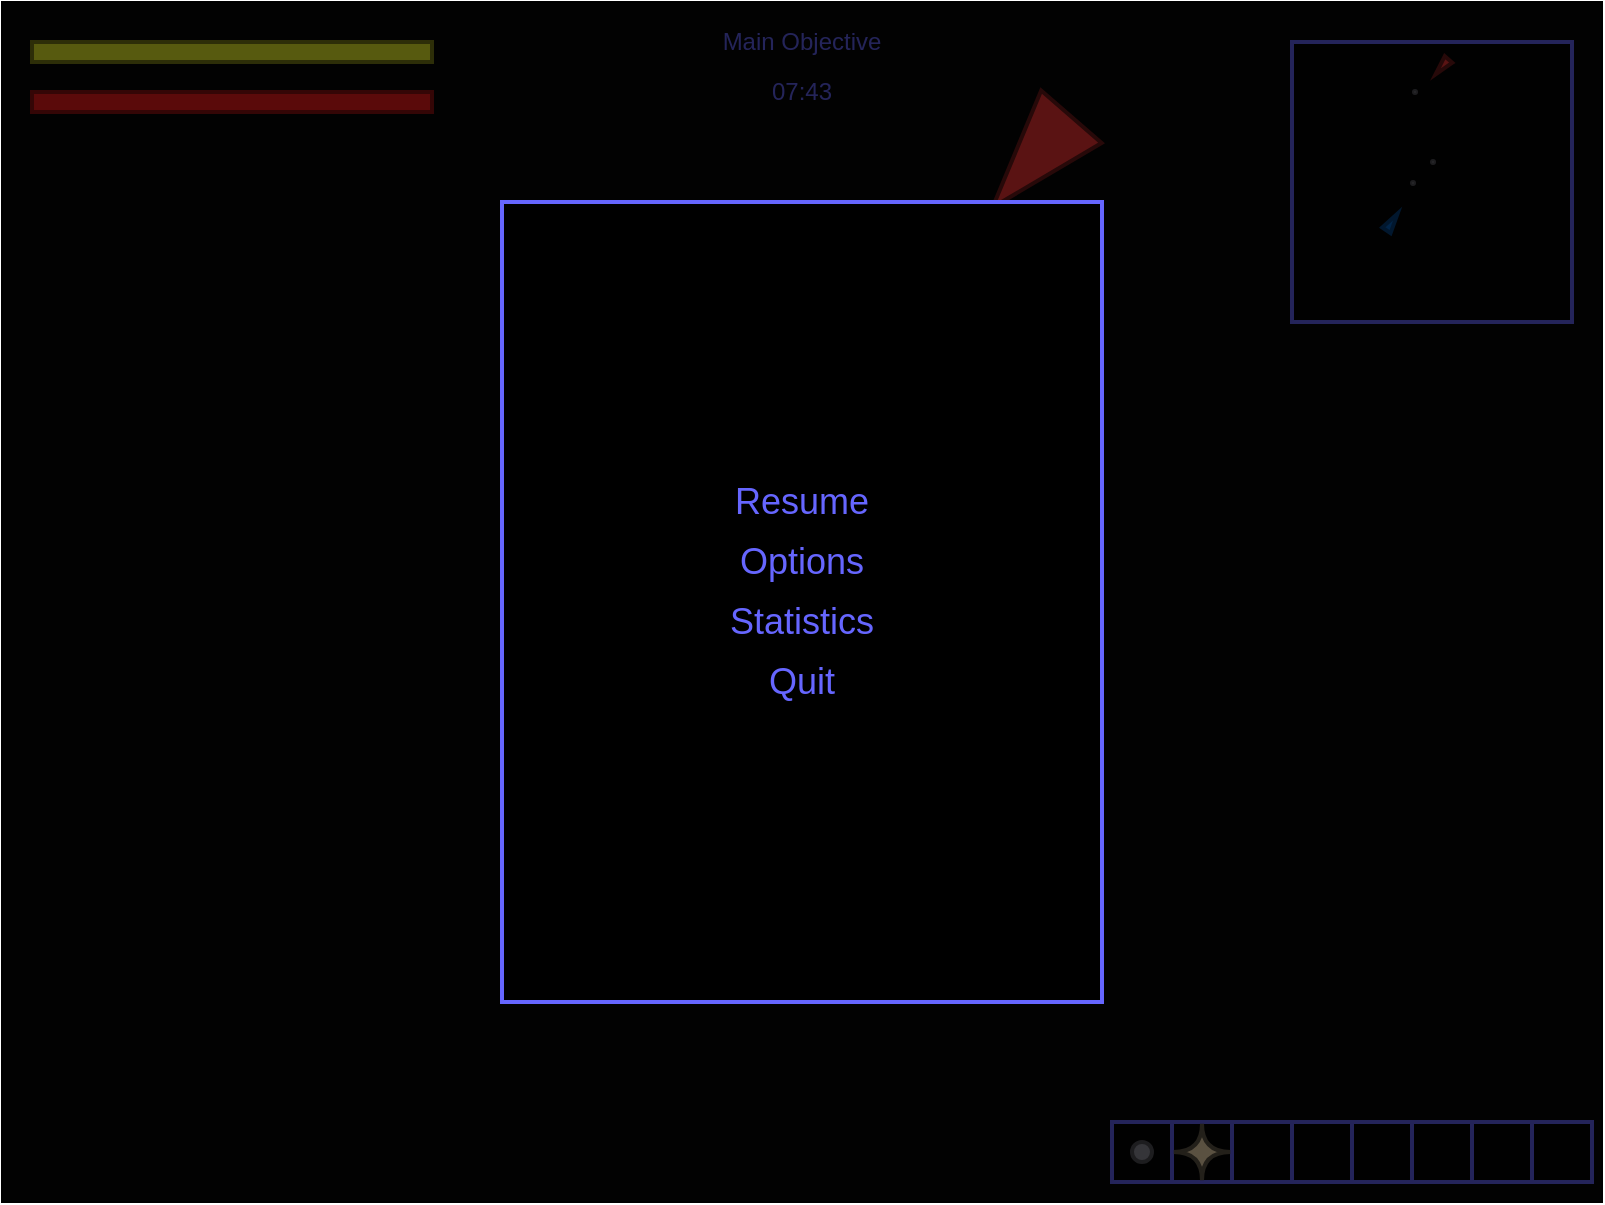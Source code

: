 <mxfile version="13.6.1" type="google"><diagram id="iyLA-I0NpFs6NMMCNuBw" name="Page-1"><mxGraphModel dx="1422" dy="713" grid="1" gridSize="10" guides="1" tooltips="1" connect="1" arrows="1" fold="1" page="1" pageScale="1" pageWidth="850" pageHeight="1100" math="0" shadow="0"><root><mxCell id="0"/><mxCell id="1" parent="0"/><mxCell id="7l0SV90AOv8WZGCDvveK-1" value="" style="whiteSpace=wrap;html=1;fillColor=#030303;" parent="1" vertex="1"><mxGeometry x="25" y="50" width="800" height="600" as="geometry"/></mxCell><mxCell id="do5ULGpd2gg6BrggDnhq-1" value="" style="rounded=0;whiteSpace=wrap;html=1;strokeWidth=2;fillColor=#F8FF29;strokeColor=#7E8215;" vertex="1" parent="1"><mxGeometry x="40" y="70" width="200" height="10" as="geometry"/></mxCell><mxCell id="do5ULGpd2gg6BrggDnhq-2" value="" style="rounded=0;whiteSpace=wrap;html=1;strokeWidth=2;fillColor=#FF1919;strokeColor=#940F0F;" vertex="1" parent="1"><mxGeometry x="40" y="95" width="200" height="10" as="geometry"/></mxCell><mxCell id="do5ULGpd2gg6BrggDnhq-3" value="&lt;font color=&quot;#6666ff&quot;&gt;Main Objective&lt;/font&gt;" style="text;html=1;strokeColor=none;fillColor=none;align=center;verticalAlign=middle;whiteSpace=wrap;rounded=0;" vertex="1" parent="1"><mxGeometry x="325" y="60" width="200" height="20" as="geometry"/></mxCell><mxCell id="do5ULGpd2gg6BrggDnhq-4" value="&lt;font color=&quot;#6666ff&quot;&gt;07:43&lt;/font&gt;" style="text;html=1;strokeColor=none;fillColor=none;align=center;verticalAlign=middle;whiteSpace=wrap;rounded=0;" vertex="1" parent="1"><mxGeometry x="325" y="85" width="200" height="20" as="geometry"/></mxCell><mxCell id="do5ULGpd2gg6BrggDnhq-5" value="" style="triangle;whiteSpace=wrap;html=1;strokeWidth=2;fillColor=#0066CC;strokeColor=#004080;direction=east;rotation=304;" vertex="1" parent="1"><mxGeometry x="395" y="330" width="60" height="40" as="geometry"/></mxCell><mxCell id="do5ULGpd2gg6BrggDnhq-6" value="" style="ellipse;whiteSpace=wrap;html=1;aspect=fixed;strokeWidth=2;fillColor=#9695A1;strokeColor=#515057;" vertex="1" parent="1"><mxGeometry x="455" y="290" width="10" height="10" as="geometry"/></mxCell><mxCell id="do5ULGpd2gg6BrggDnhq-7" value="" style="ellipse;whiteSpace=wrap;html=1;aspect=fixed;strokeWidth=2;fillColor=#9695A1;strokeColor=#515057;" vertex="1" parent="1"><mxGeometry x="470" y="270" width="10" height="10" as="geometry"/></mxCell><mxCell id="do5ULGpd2gg6BrggDnhq-8" value="" style="ellipse;whiteSpace=wrap;html=1;aspect=fixed;strokeWidth=2;fillColor=#9695A1;strokeColor=#515057;" vertex="1" parent="1"><mxGeometry x="500" y="160" width="10" height="10" as="geometry"/></mxCell><mxCell id="do5ULGpd2gg6BrggDnhq-9" value="" style="triangle;whiteSpace=wrap;html=1;strokeWidth=2;fillColor=#FF3333;strokeColor=#6E1616;rotation=131;" vertex="1" parent="1"><mxGeometry x="510" y="110" width="60" height="40" as="geometry"/></mxCell><mxCell id="do5ULGpd2gg6BrggDnhq-12" value="" style="whiteSpace=wrap;html=1;aspect=fixed;strokeWidth=2;fillColor=#000000;strokeColor=#6666FF;" vertex="1" parent="1"><mxGeometry x="670" y="70" width="140" height="140" as="geometry"/></mxCell><mxCell id="do5ULGpd2gg6BrggDnhq-13" value="" style="triangle;whiteSpace=wrap;html=1;strokeWidth=2;fillColor=#0066CC;strokeColor=#004080;direction=east;rotation=304;" vertex="1" parent="1"><mxGeometry x="715" y="157.5" width="10" height="5" as="geometry"/></mxCell><mxCell id="do5ULGpd2gg6BrggDnhq-14" value="" style="triangle;whiteSpace=wrap;html=1;strokeWidth=2;fillColor=#FF3333;strokeColor=#6E1616;rotation=131;" vertex="1" parent="1"><mxGeometry x="740" y="80" width="10" height="5" as="geometry"/></mxCell><mxCell id="do5ULGpd2gg6BrggDnhq-15" value="" style="ellipse;whiteSpace=wrap;html=1;aspect=fixed;strokeWidth=2;fillColor=#9695A1;strokeColor=#515057;" vertex="1" parent="1"><mxGeometry x="730" y="140" width="1" height="1" as="geometry"/></mxCell><mxCell id="do5ULGpd2gg6BrggDnhq-16" value="" style="ellipse;whiteSpace=wrap;html=1;aspect=fixed;strokeWidth=2;fillColor=#9695A1;strokeColor=#515057;" vertex="1" parent="1"><mxGeometry x="740" y="129.5" width="1" height="1" as="geometry"/></mxCell><mxCell id="do5ULGpd2gg6BrggDnhq-17" value="" style="ellipse;whiteSpace=wrap;html=1;aspect=fixed;strokeWidth=2;fillColor=#9695A1;strokeColor=#515057;" vertex="1" parent="1"><mxGeometry x="731" y="94.5" width="1" height="1" as="geometry"/></mxCell><mxCell id="do5ULGpd2gg6BrggDnhq-26" value="" style="group" vertex="1" connectable="0" parent="1"><mxGeometry x="580" y="610" width="240" height="30" as="geometry"/></mxCell><mxCell id="do5ULGpd2gg6BrggDnhq-18" value="" style="whiteSpace=wrap;html=1;aspect=fixed;strokeColor=#6666FF;strokeWidth=2;fillColor=#000000;" vertex="1" parent="do5ULGpd2gg6BrggDnhq-26"><mxGeometry x="210" width="30" height="30" as="geometry"/></mxCell><mxCell id="do5ULGpd2gg6BrggDnhq-19" value="" style="whiteSpace=wrap;html=1;aspect=fixed;strokeColor=#6666FF;strokeWidth=2;fillColor=#000000;" vertex="1" parent="do5ULGpd2gg6BrggDnhq-26"><mxGeometry x="180" width="30" height="30" as="geometry"/></mxCell><mxCell id="do5ULGpd2gg6BrggDnhq-20" value="" style="whiteSpace=wrap;html=1;aspect=fixed;strokeColor=#6666FF;strokeWidth=2;fillColor=#000000;" vertex="1" parent="do5ULGpd2gg6BrggDnhq-26"><mxGeometry x="150" width="30" height="30" as="geometry"/></mxCell><mxCell id="do5ULGpd2gg6BrggDnhq-21" value="" style="whiteSpace=wrap;html=1;aspect=fixed;strokeColor=#6666FF;strokeWidth=2;fillColor=#000000;" vertex="1" parent="do5ULGpd2gg6BrggDnhq-26"><mxGeometry x="90" width="30" height="30" as="geometry"/></mxCell><mxCell id="do5ULGpd2gg6BrggDnhq-22" value="" style="whiteSpace=wrap;html=1;aspect=fixed;strokeColor=#6666FF;strokeWidth=2;fillColor=#000000;" vertex="1" parent="do5ULGpd2gg6BrggDnhq-26"><mxGeometry x="120" width="30" height="30" as="geometry"/></mxCell><mxCell id="do5ULGpd2gg6BrggDnhq-23" value="" style="whiteSpace=wrap;html=1;aspect=fixed;strokeColor=#6666FF;strokeWidth=2;fillColor=#000000;" vertex="1" parent="do5ULGpd2gg6BrggDnhq-26"><mxGeometry x="60" width="30" height="30" as="geometry"/></mxCell><mxCell id="do5ULGpd2gg6BrggDnhq-24" value="" style="whiteSpace=wrap;html=1;aspect=fixed;strokeColor=#6666FF;strokeWidth=2;fillColor=#000000;" vertex="1" parent="do5ULGpd2gg6BrggDnhq-26"><mxGeometry x="30" width="30" height="30" as="geometry"/></mxCell><mxCell id="do5ULGpd2gg6BrggDnhq-25" value="" style="whiteSpace=wrap;html=1;aspect=fixed;strokeColor=#6666FF;strokeWidth=2;fillColor=#000000;" vertex="1" parent="do5ULGpd2gg6BrggDnhq-26"><mxGeometry width="30" height="30" as="geometry"/></mxCell><mxCell id="do5ULGpd2gg6BrggDnhq-27" value="" style="ellipse;whiteSpace=wrap;html=1;aspect=fixed;strokeWidth=2;fillColor=#9695A1;strokeColor=#515057;" vertex="1" parent="do5ULGpd2gg6BrggDnhq-26"><mxGeometry x="10" y="10" width="10" height="10" as="geometry"/></mxCell><mxCell id="do5ULGpd2gg6BrggDnhq-28" value="" style="shape=switch;whiteSpace=wrap;html=1;strokeWidth=2;fillColor=#FFE5B8;strokeColor=#635948;rotation=45;direction=south;" vertex="1" parent="do5ULGpd2gg6BrggDnhq-26"><mxGeometry x="35" y="5" width="20" height="20" as="geometry"/></mxCell><mxCell id="do5ULGpd2gg6BrggDnhq-29" value="" style="whiteSpace=wrap;html=1;fillColor=#030303;opacity=65;" vertex="1" parent="1"><mxGeometry x="25" y="50" width="800" height="600" as="geometry"/></mxCell><mxCell id="do5ULGpd2gg6BrggDnhq-30" value="" style="whiteSpace=wrap;html=1;strokeWidth=2;fillColor=#000000;strokeColor=#6666FF;" vertex="1" parent="1"><mxGeometry x="275" y="150" width="300" height="400" as="geometry"/></mxCell><mxCell id="do5ULGpd2gg6BrggDnhq-35" value="" style="group" vertex="1" connectable="0" parent="1"><mxGeometry x="280" y="290" width="290" height="110" as="geometry"/></mxCell><mxCell id="do5ULGpd2gg6BrggDnhq-31" value="&lt;font color=&quot;#6666ff&quot; style=&quot;font-size: 18px&quot;&gt;Resume&lt;/font&gt;" style="text;html=1;strokeColor=none;fillColor=none;align=center;verticalAlign=middle;whiteSpace=wrap;rounded=0;" vertex="1" parent="do5ULGpd2gg6BrggDnhq-35"><mxGeometry width="290" height="20" as="geometry"/></mxCell><mxCell id="do5ULGpd2gg6BrggDnhq-32" value="&lt;font color=&quot;#6666ff&quot; style=&quot;font-size: 18px&quot;&gt;Options&lt;/font&gt;" style="text;html=1;strokeColor=none;fillColor=none;align=center;verticalAlign=middle;whiteSpace=wrap;rounded=0;" vertex="1" parent="do5ULGpd2gg6BrggDnhq-35"><mxGeometry y="30" width="290" height="20" as="geometry"/></mxCell><mxCell id="do5ULGpd2gg6BrggDnhq-33" value="&lt;font color=&quot;#6666ff&quot; style=&quot;font-size: 18px&quot;&gt;Statistics&lt;/font&gt;" style="text;html=1;strokeColor=none;fillColor=none;align=center;verticalAlign=middle;whiteSpace=wrap;rounded=0;" vertex="1" parent="do5ULGpd2gg6BrggDnhq-35"><mxGeometry y="60" width="290" height="20" as="geometry"/></mxCell><mxCell id="do5ULGpd2gg6BrggDnhq-34" value="&lt;font color=&quot;#6666ff&quot; style=&quot;font-size: 18px&quot;&gt;Quit&lt;br&gt;&lt;/font&gt;" style="text;html=1;strokeColor=none;fillColor=none;align=center;verticalAlign=middle;whiteSpace=wrap;rounded=0;" vertex="1" parent="do5ULGpd2gg6BrggDnhq-35"><mxGeometry y="90" width="290" height="20" as="geometry"/></mxCell></root></mxGraphModel></diagram></mxfile>